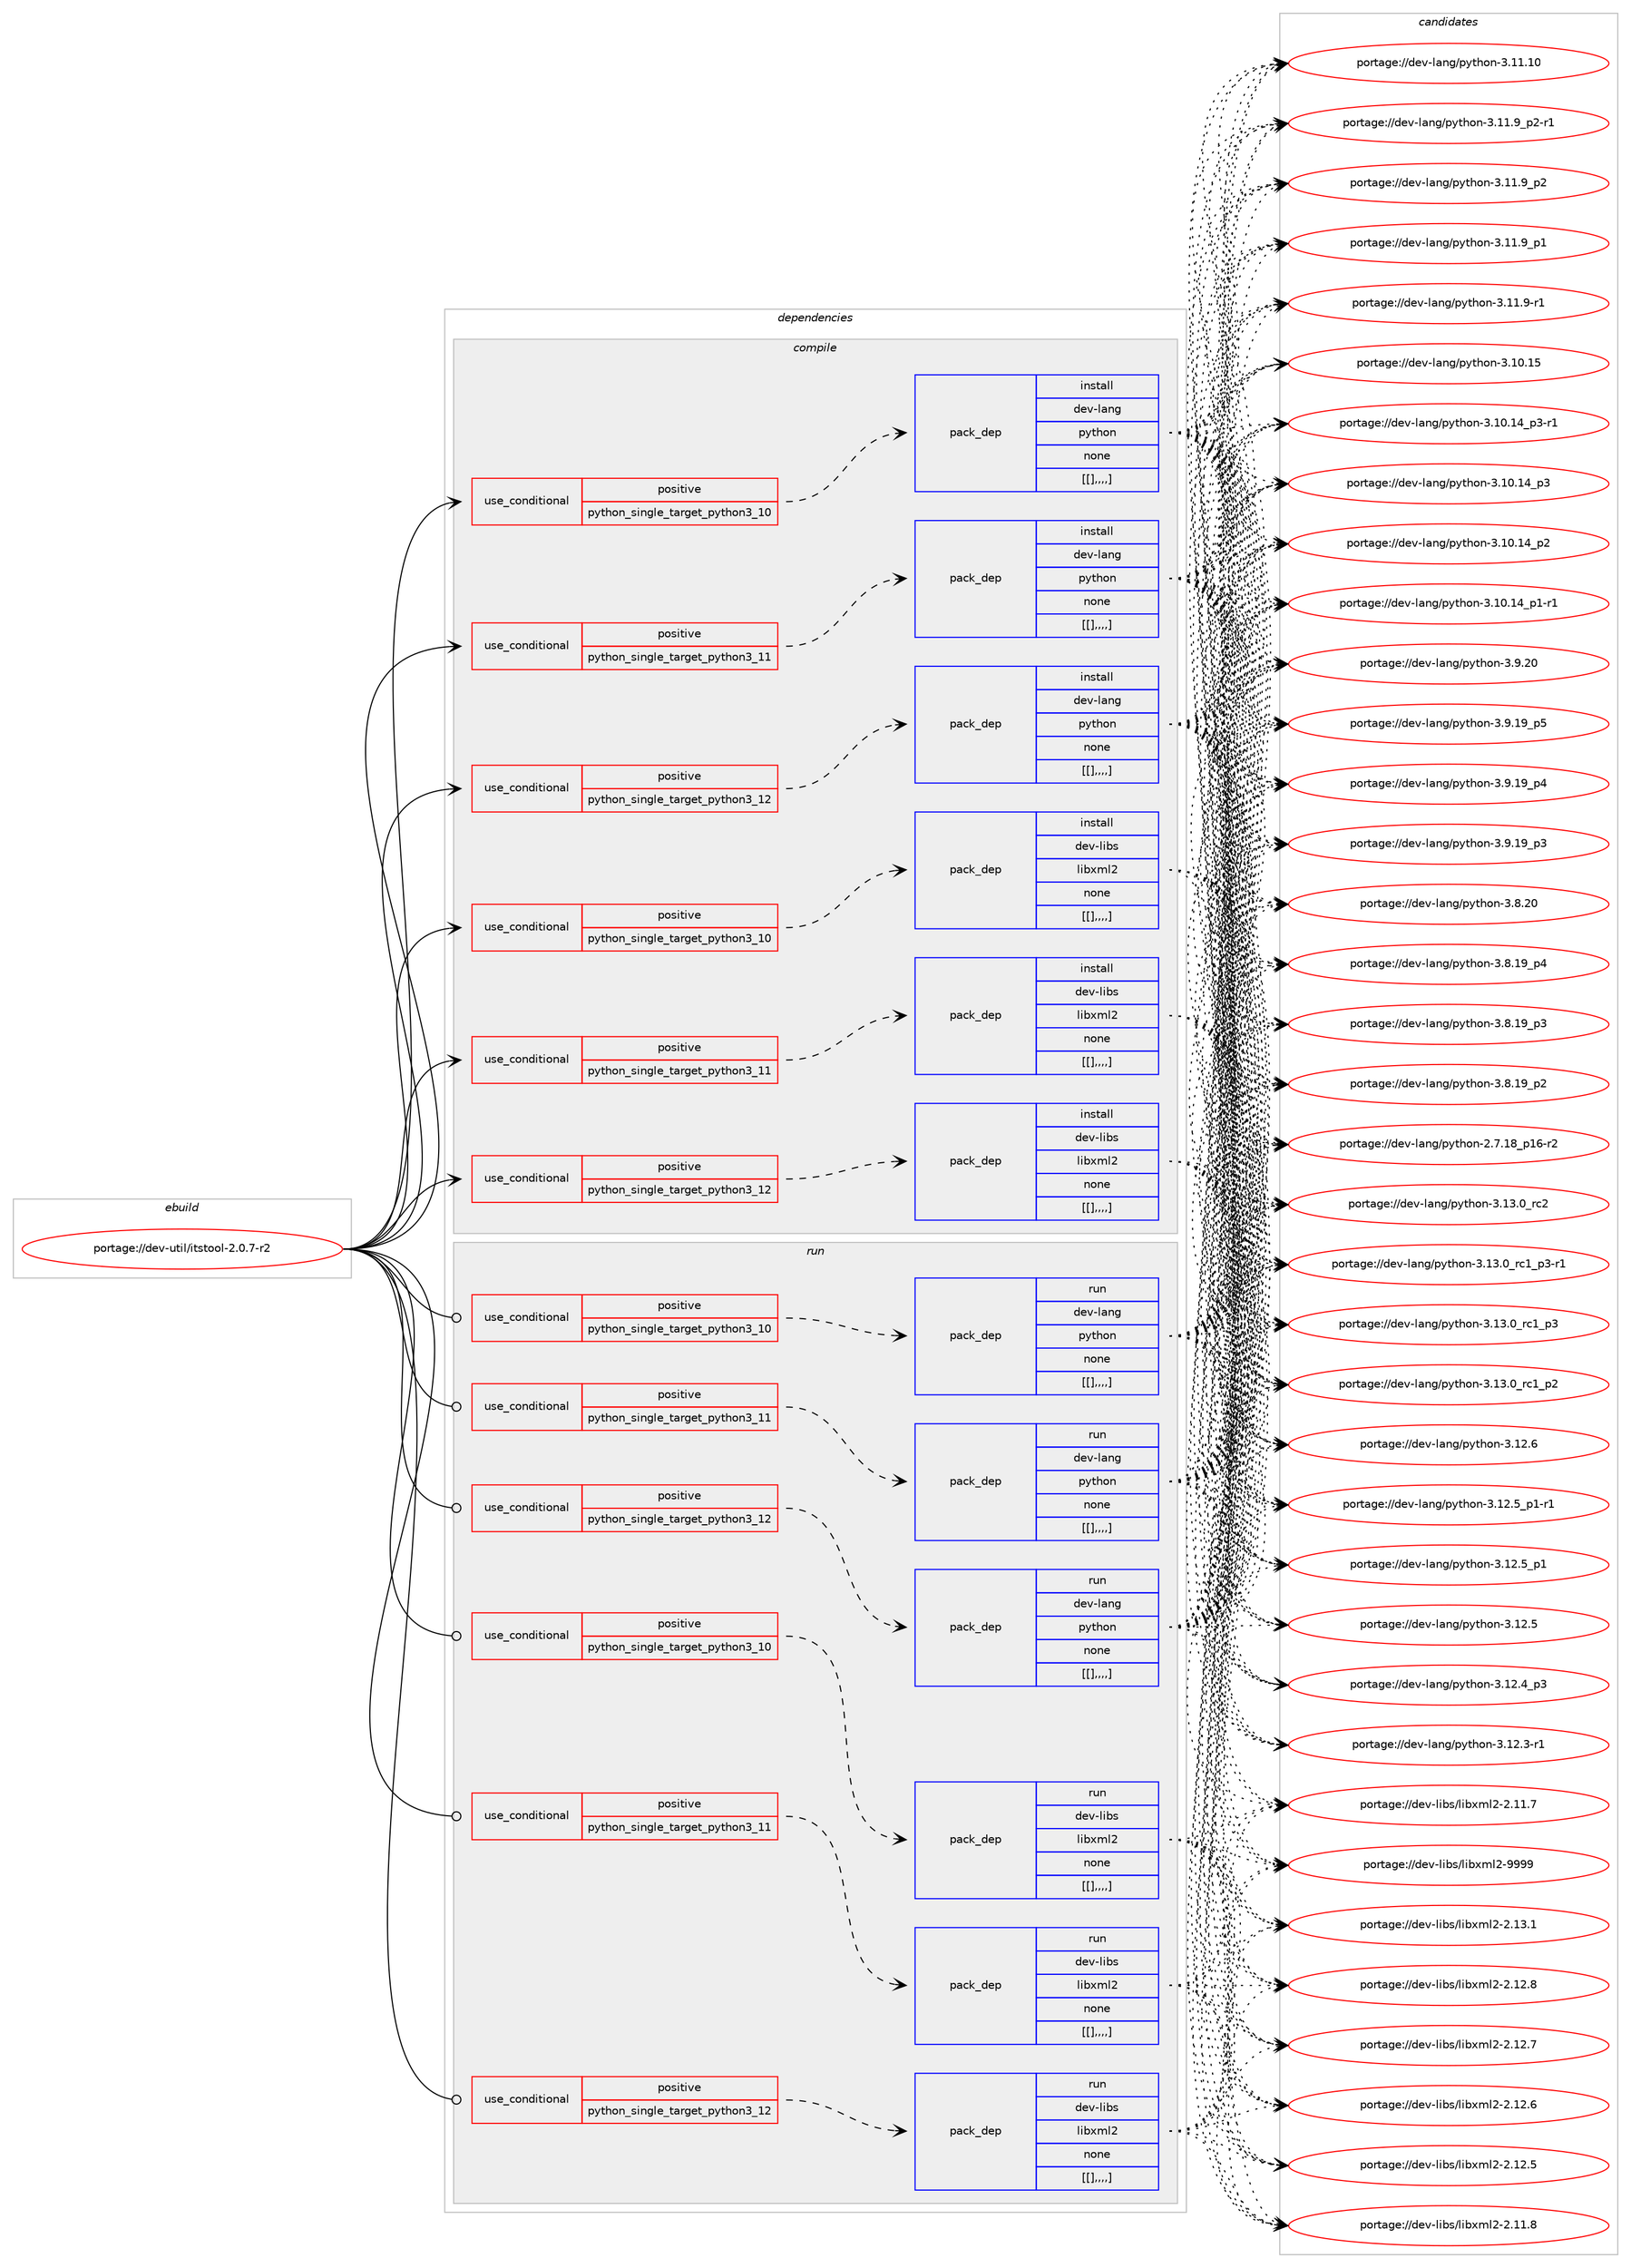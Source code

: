 digraph prolog {

# *************
# Graph options
# *************

newrank=true;
concentrate=true;
compound=true;
graph [rankdir=LR,fontname=Helvetica,fontsize=10,ranksep=1.5];#, ranksep=2.5, nodesep=0.2];
edge  [arrowhead=vee];
node  [fontname=Helvetica,fontsize=10];

# **********
# The ebuild
# **********

subgraph cluster_leftcol {
color=gray;
label=<<i>ebuild</i>>;
id [label="portage://dev-util/itstool-2.0.7-r2", color=red, width=4, href="../dev-util/itstool-2.0.7-r2.svg"];
}

# ****************
# The dependencies
# ****************

subgraph cluster_midcol {
color=gray;
label=<<i>dependencies</i>>;
subgraph cluster_compile {
fillcolor="#eeeeee";
style=filled;
label=<<i>compile</i>>;
subgraph cond62605 {
dependency219726 [label=<<TABLE BORDER="0" CELLBORDER="1" CELLSPACING="0" CELLPADDING="4"><TR><TD ROWSPAN="3" CELLPADDING="10">use_conditional</TD></TR><TR><TD>positive</TD></TR><TR><TD>python_single_target_python3_10</TD></TR></TABLE>>, shape=none, color=red];
subgraph pack155713 {
dependency219727 [label=<<TABLE BORDER="0" CELLBORDER="1" CELLSPACING="0" CELLPADDING="4" WIDTH="220"><TR><TD ROWSPAN="6" CELLPADDING="30">pack_dep</TD></TR><TR><TD WIDTH="110">install</TD></TR><TR><TD>dev-lang</TD></TR><TR><TD>python</TD></TR><TR><TD>none</TD></TR><TR><TD>[[],,,,]</TD></TR></TABLE>>, shape=none, color=blue];
}
dependency219726:e -> dependency219727:w [weight=20,style="dashed",arrowhead="vee"];
}
id:e -> dependency219726:w [weight=20,style="solid",arrowhead="vee"];
subgraph cond62606 {
dependency219728 [label=<<TABLE BORDER="0" CELLBORDER="1" CELLSPACING="0" CELLPADDING="4"><TR><TD ROWSPAN="3" CELLPADDING="10">use_conditional</TD></TR><TR><TD>positive</TD></TR><TR><TD>python_single_target_python3_10</TD></TR></TABLE>>, shape=none, color=red];
subgraph pack155714 {
dependency219729 [label=<<TABLE BORDER="0" CELLBORDER="1" CELLSPACING="0" CELLPADDING="4" WIDTH="220"><TR><TD ROWSPAN="6" CELLPADDING="30">pack_dep</TD></TR><TR><TD WIDTH="110">install</TD></TR><TR><TD>dev-libs</TD></TR><TR><TD>libxml2</TD></TR><TR><TD>none</TD></TR><TR><TD>[[],,,,]</TD></TR></TABLE>>, shape=none, color=blue];
}
dependency219728:e -> dependency219729:w [weight=20,style="dashed",arrowhead="vee"];
}
id:e -> dependency219728:w [weight=20,style="solid",arrowhead="vee"];
subgraph cond62607 {
dependency219730 [label=<<TABLE BORDER="0" CELLBORDER="1" CELLSPACING="0" CELLPADDING="4"><TR><TD ROWSPAN="3" CELLPADDING="10">use_conditional</TD></TR><TR><TD>positive</TD></TR><TR><TD>python_single_target_python3_11</TD></TR></TABLE>>, shape=none, color=red];
subgraph pack155715 {
dependency219731 [label=<<TABLE BORDER="0" CELLBORDER="1" CELLSPACING="0" CELLPADDING="4" WIDTH="220"><TR><TD ROWSPAN="6" CELLPADDING="30">pack_dep</TD></TR><TR><TD WIDTH="110">install</TD></TR><TR><TD>dev-lang</TD></TR><TR><TD>python</TD></TR><TR><TD>none</TD></TR><TR><TD>[[],,,,]</TD></TR></TABLE>>, shape=none, color=blue];
}
dependency219730:e -> dependency219731:w [weight=20,style="dashed",arrowhead="vee"];
}
id:e -> dependency219730:w [weight=20,style="solid",arrowhead="vee"];
subgraph cond62608 {
dependency219732 [label=<<TABLE BORDER="0" CELLBORDER="1" CELLSPACING="0" CELLPADDING="4"><TR><TD ROWSPAN="3" CELLPADDING="10">use_conditional</TD></TR><TR><TD>positive</TD></TR><TR><TD>python_single_target_python3_11</TD></TR></TABLE>>, shape=none, color=red];
subgraph pack155716 {
dependency219733 [label=<<TABLE BORDER="0" CELLBORDER="1" CELLSPACING="0" CELLPADDING="4" WIDTH="220"><TR><TD ROWSPAN="6" CELLPADDING="30">pack_dep</TD></TR><TR><TD WIDTH="110">install</TD></TR><TR><TD>dev-libs</TD></TR><TR><TD>libxml2</TD></TR><TR><TD>none</TD></TR><TR><TD>[[],,,,]</TD></TR></TABLE>>, shape=none, color=blue];
}
dependency219732:e -> dependency219733:w [weight=20,style="dashed",arrowhead="vee"];
}
id:e -> dependency219732:w [weight=20,style="solid",arrowhead="vee"];
subgraph cond62609 {
dependency219734 [label=<<TABLE BORDER="0" CELLBORDER="1" CELLSPACING="0" CELLPADDING="4"><TR><TD ROWSPAN="3" CELLPADDING="10">use_conditional</TD></TR><TR><TD>positive</TD></TR><TR><TD>python_single_target_python3_12</TD></TR></TABLE>>, shape=none, color=red];
subgraph pack155717 {
dependency219735 [label=<<TABLE BORDER="0" CELLBORDER="1" CELLSPACING="0" CELLPADDING="4" WIDTH="220"><TR><TD ROWSPAN="6" CELLPADDING="30">pack_dep</TD></TR><TR><TD WIDTH="110">install</TD></TR><TR><TD>dev-lang</TD></TR><TR><TD>python</TD></TR><TR><TD>none</TD></TR><TR><TD>[[],,,,]</TD></TR></TABLE>>, shape=none, color=blue];
}
dependency219734:e -> dependency219735:w [weight=20,style="dashed",arrowhead="vee"];
}
id:e -> dependency219734:w [weight=20,style="solid",arrowhead="vee"];
subgraph cond62610 {
dependency219736 [label=<<TABLE BORDER="0" CELLBORDER="1" CELLSPACING="0" CELLPADDING="4"><TR><TD ROWSPAN="3" CELLPADDING="10">use_conditional</TD></TR><TR><TD>positive</TD></TR><TR><TD>python_single_target_python3_12</TD></TR></TABLE>>, shape=none, color=red];
subgraph pack155718 {
dependency219737 [label=<<TABLE BORDER="0" CELLBORDER="1" CELLSPACING="0" CELLPADDING="4" WIDTH="220"><TR><TD ROWSPAN="6" CELLPADDING="30">pack_dep</TD></TR><TR><TD WIDTH="110">install</TD></TR><TR><TD>dev-libs</TD></TR><TR><TD>libxml2</TD></TR><TR><TD>none</TD></TR><TR><TD>[[],,,,]</TD></TR></TABLE>>, shape=none, color=blue];
}
dependency219736:e -> dependency219737:w [weight=20,style="dashed",arrowhead="vee"];
}
id:e -> dependency219736:w [weight=20,style="solid",arrowhead="vee"];
}
subgraph cluster_compileandrun {
fillcolor="#eeeeee";
style=filled;
label=<<i>compile and run</i>>;
}
subgraph cluster_run {
fillcolor="#eeeeee";
style=filled;
label=<<i>run</i>>;
subgraph cond62611 {
dependency219738 [label=<<TABLE BORDER="0" CELLBORDER="1" CELLSPACING="0" CELLPADDING="4"><TR><TD ROWSPAN="3" CELLPADDING="10">use_conditional</TD></TR><TR><TD>positive</TD></TR><TR><TD>python_single_target_python3_10</TD></TR></TABLE>>, shape=none, color=red];
subgraph pack155719 {
dependency219739 [label=<<TABLE BORDER="0" CELLBORDER="1" CELLSPACING="0" CELLPADDING="4" WIDTH="220"><TR><TD ROWSPAN="6" CELLPADDING="30">pack_dep</TD></TR><TR><TD WIDTH="110">run</TD></TR><TR><TD>dev-lang</TD></TR><TR><TD>python</TD></TR><TR><TD>none</TD></TR><TR><TD>[[],,,,]</TD></TR></TABLE>>, shape=none, color=blue];
}
dependency219738:e -> dependency219739:w [weight=20,style="dashed",arrowhead="vee"];
}
id:e -> dependency219738:w [weight=20,style="solid",arrowhead="odot"];
subgraph cond62612 {
dependency219740 [label=<<TABLE BORDER="0" CELLBORDER="1" CELLSPACING="0" CELLPADDING="4"><TR><TD ROWSPAN="3" CELLPADDING="10">use_conditional</TD></TR><TR><TD>positive</TD></TR><TR><TD>python_single_target_python3_10</TD></TR></TABLE>>, shape=none, color=red];
subgraph pack155720 {
dependency219741 [label=<<TABLE BORDER="0" CELLBORDER="1" CELLSPACING="0" CELLPADDING="4" WIDTH="220"><TR><TD ROWSPAN="6" CELLPADDING="30">pack_dep</TD></TR><TR><TD WIDTH="110">run</TD></TR><TR><TD>dev-libs</TD></TR><TR><TD>libxml2</TD></TR><TR><TD>none</TD></TR><TR><TD>[[],,,,]</TD></TR></TABLE>>, shape=none, color=blue];
}
dependency219740:e -> dependency219741:w [weight=20,style="dashed",arrowhead="vee"];
}
id:e -> dependency219740:w [weight=20,style="solid",arrowhead="odot"];
subgraph cond62613 {
dependency219742 [label=<<TABLE BORDER="0" CELLBORDER="1" CELLSPACING="0" CELLPADDING="4"><TR><TD ROWSPAN="3" CELLPADDING="10">use_conditional</TD></TR><TR><TD>positive</TD></TR><TR><TD>python_single_target_python3_11</TD></TR></TABLE>>, shape=none, color=red];
subgraph pack155721 {
dependency219743 [label=<<TABLE BORDER="0" CELLBORDER="1" CELLSPACING="0" CELLPADDING="4" WIDTH="220"><TR><TD ROWSPAN="6" CELLPADDING="30">pack_dep</TD></TR><TR><TD WIDTH="110">run</TD></TR><TR><TD>dev-lang</TD></TR><TR><TD>python</TD></TR><TR><TD>none</TD></TR><TR><TD>[[],,,,]</TD></TR></TABLE>>, shape=none, color=blue];
}
dependency219742:e -> dependency219743:w [weight=20,style="dashed",arrowhead="vee"];
}
id:e -> dependency219742:w [weight=20,style="solid",arrowhead="odot"];
subgraph cond62614 {
dependency219744 [label=<<TABLE BORDER="0" CELLBORDER="1" CELLSPACING="0" CELLPADDING="4"><TR><TD ROWSPAN="3" CELLPADDING="10">use_conditional</TD></TR><TR><TD>positive</TD></TR><TR><TD>python_single_target_python3_11</TD></TR></TABLE>>, shape=none, color=red];
subgraph pack155722 {
dependency219745 [label=<<TABLE BORDER="0" CELLBORDER="1" CELLSPACING="0" CELLPADDING="4" WIDTH="220"><TR><TD ROWSPAN="6" CELLPADDING="30">pack_dep</TD></TR><TR><TD WIDTH="110">run</TD></TR><TR><TD>dev-libs</TD></TR><TR><TD>libxml2</TD></TR><TR><TD>none</TD></TR><TR><TD>[[],,,,]</TD></TR></TABLE>>, shape=none, color=blue];
}
dependency219744:e -> dependency219745:w [weight=20,style="dashed",arrowhead="vee"];
}
id:e -> dependency219744:w [weight=20,style="solid",arrowhead="odot"];
subgraph cond62615 {
dependency219746 [label=<<TABLE BORDER="0" CELLBORDER="1" CELLSPACING="0" CELLPADDING="4"><TR><TD ROWSPAN="3" CELLPADDING="10">use_conditional</TD></TR><TR><TD>positive</TD></TR><TR><TD>python_single_target_python3_12</TD></TR></TABLE>>, shape=none, color=red];
subgraph pack155723 {
dependency219747 [label=<<TABLE BORDER="0" CELLBORDER="1" CELLSPACING="0" CELLPADDING="4" WIDTH="220"><TR><TD ROWSPAN="6" CELLPADDING="30">pack_dep</TD></TR><TR><TD WIDTH="110">run</TD></TR><TR><TD>dev-lang</TD></TR><TR><TD>python</TD></TR><TR><TD>none</TD></TR><TR><TD>[[],,,,]</TD></TR></TABLE>>, shape=none, color=blue];
}
dependency219746:e -> dependency219747:w [weight=20,style="dashed",arrowhead="vee"];
}
id:e -> dependency219746:w [weight=20,style="solid",arrowhead="odot"];
subgraph cond62616 {
dependency219748 [label=<<TABLE BORDER="0" CELLBORDER="1" CELLSPACING="0" CELLPADDING="4"><TR><TD ROWSPAN="3" CELLPADDING="10">use_conditional</TD></TR><TR><TD>positive</TD></TR><TR><TD>python_single_target_python3_12</TD></TR></TABLE>>, shape=none, color=red];
subgraph pack155724 {
dependency219749 [label=<<TABLE BORDER="0" CELLBORDER="1" CELLSPACING="0" CELLPADDING="4" WIDTH="220"><TR><TD ROWSPAN="6" CELLPADDING="30">pack_dep</TD></TR><TR><TD WIDTH="110">run</TD></TR><TR><TD>dev-libs</TD></TR><TR><TD>libxml2</TD></TR><TR><TD>none</TD></TR><TR><TD>[[],,,,]</TD></TR></TABLE>>, shape=none, color=blue];
}
dependency219748:e -> dependency219749:w [weight=20,style="dashed",arrowhead="vee"];
}
id:e -> dependency219748:w [weight=20,style="solid",arrowhead="odot"];
}
}

# **************
# The candidates
# **************

subgraph cluster_choices {
rank=same;
color=gray;
label=<<i>candidates</i>>;

subgraph choice155713 {
color=black;
nodesep=1;
choice10010111845108971101034711212111610411111045514649514648951149950 [label="portage://dev-lang/python-3.13.0_rc2", color=red, width=4,href="../dev-lang/python-3.13.0_rc2.svg"];
choice1001011184510897110103471121211161041111104551464951464895114994995112514511449 [label="portage://dev-lang/python-3.13.0_rc1_p3-r1", color=red, width=4,href="../dev-lang/python-3.13.0_rc1_p3-r1.svg"];
choice100101118451089711010347112121116104111110455146495146489511499499511251 [label="portage://dev-lang/python-3.13.0_rc1_p3", color=red, width=4,href="../dev-lang/python-3.13.0_rc1_p3.svg"];
choice100101118451089711010347112121116104111110455146495146489511499499511250 [label="portage://dev-lang/python-3.13.0_rc1_p2", color=red, width=4,href="../dev-lang/python-3.13.0_rc1_p2.svg"];
choice10010111845108971101034711212111610411111045514649504654 [label="portage://dev-lang/python-3.12.6", color=red, width=4,href="../dev-lang/python-3.12.6.svg"];
choice1001011184510897110103471121211161041111104551464950465395112494511449 [label="portage://dev-lang/python-3.12.5_p1-r1", color=red, width=4,href="../dev-lang/python-3.12.5_p1-r1.svg"];
choice100101118451089711010347112121116104111110455146495046539511249 [label="portage://dev-lang/python-3.12.5_p1", color=red, width=4,href="../dev-lang/python-3.12.5_p1.svg"];
choice10010111845108971101034711212111610411111045514649504653 [label="portage://dev-lang/python-3.12.5", color=red, width=4,href="../dev-lang/python-3.12.5.svg"];
choice100101118451089711010347112121116104111110455146495046529511251 [label="portage://dev-lang/python-3.12.4_p3", color=red, width=4,href="../dev-lang/python-3.12.4_p3.svg"];
choice100101118451089711010347112121116104111110455146495046514511449 [label="portage://dev-lang/python-3.12.3-r1", color=red, width=4,href="../dev-lang/python-3.12.3-r1.svg"];
choice1001011184510897110103471121211161041111104551464949464948 [label="portage://dev-lang/python-3.11.10", color=red, width=4,href="../dev-lang/python-3.11.10.svg"];
choice1001011184510897110103471121211161041111104551464949465795112504511449 [label="portage://dev-lang/python-3.11.9_p2-r1", color=red, width=4,href="../dev-lang/python-3.11.9_p2-r1.svg"];
choice100101118451089711010347112121116104111110455146494946579511250 [label="portage://dev-lang/python-3.11.9_p2", color=red, width=4,href="../dev-lang/python-3.11.9_p2.svg"];
choice100101118451089711010347112121116104111110455146494946579511249 [label="portage://dev-lang/python-3.11.9_p1", color=red, width=4,href="../dev-lang/python-3.11.9_p1.svg"];
choice100101118451089711010347112121116104111110455146494946574511449 [label="portage://dev-lang/python-3.11.9-r1", color=red, width=4,href="../dev-lang/python-3.11.9-r1.svg"];
choice1001011184510897110103471121211161041111104551464948464953 [label="portage://dev-lang/python-3.10.15", color=red, width=4,href="../dev-lang/python-3.10.15.svg"];
choice100101118451089711010347112121116104111110455146494846495295112514511449 [label="portage://dev-lang/python-3.10.14_p3-r1", color=red, width=4,href="../dev-lang/python-3.10.14_p3-r1.svg"];
choice10010111845108971101034711212111610411111045514649484649529511251 [label="portage://dev-lang/python-3.10.14_p3", color=red, width=4,href="../dev-lang/python-3.10.14_p3.svg"];
choice10010111845108971101034711212111610411111045514649484649529511250 [label="portage://dev-lang/python-3.10.14_p2", color=red, width=4,href="../dev-lang/python-3.10.14_p2.svg"];
choice100101118451089711010347112121116104111110455146494846495295112494511449 [label="portage://dev-lang/python-3.10.14_p1-r1", color=red, width=4,href="../dev-lang/python-3.10.14_p1-r1.svg"];
choice10010111845108971101034711212111610411111045514657465048 [label="portage://dev-lang/python-3.9.20", color=red, width=4,href="../dev-lang/python-3.9.20.svg"];
choice100101118451089711010347112121116104111110455146574649579511253 [label="portage://dev-lang/python-3.9.19_p5", color=red, width=4,href="../dev-lang/python-3.9.19_p5.svg"];
choice100101118451089711010347112121116104111110455146574649579511252 [label="portage://dev-lang/python-3.9.19_p4", color=red, width=4,href="../dev-lang/python-3.9.19_p4.svg"];
choice100101118451089711010347112121116104111110455146574649579511251 [label="portage://dev-lang/python-3.9.19_p3", color=red, width=4,href="../dev-lang/python-3.9.19_p3.svg"];
choice10010111845108971101034711212111610411111045514656465048 [label="portage://dev-lang/python-3.8.20", color=red, width=4,href="../dev-lang/python-3.8.20.svg"];
choice100101118451089711010347112121116104111110455146564649579511252 [label="portage://dev-lang/python-3.8.19_p4", color=red, width=4,href="../dev-lang/python-3.8.19_p4.svg"];
choice100101118451089711010347112121116104111110455146564649579511251 [label="portage://dev-lang/python-3.8.19_p3", color=red, width=4,href="../dev-lang/python-3.8.19_p3.svg"];
choice100101118451089711010347112121116104111110455146564649579511250 [label="portage://dev-lang/python-3.8.19_p2", color=red, width=4,href="../dev-lang/python-3.8.19_p2.svg"];
choice100101118451089711010347112121116104111110455046554649569511249544511450 [label="portage://dev-lang/python-2.7.18_p16-r2", color=red, width=4,href="../dev-lang/python-2.7.18_p16-r2.svg"];
dependency219727:e -> choice10010111845108971101034711212111610411111045514649514648951149950:w [style=dotted,weight="100"];
dependency219727:e -> choice1001011184510897110103471121211161041111104551464951464895114994995112514511449:w [style=dotted,weight="100"];
dependency219727:e -> choice100101118451089711010347112121116104111110455146495146489511499499511251:w [style=dotted,weight="100"];
dependency219727:e -> choice100101118451089711010347112121116104111110455146495146489511499499511250:w [style=dotted,weight="100"];
dependency219727:e -> choice10010111845108971101034711212111610411111045514649504654:w [style=dotted,weight="100"];
dependency219727:e -> choice1001011184510897110103471121211161041111104551464950465395112494511449:w [style=dotted,weight="100"];
dependency219727:e -> choice100101118451089711010347112121116104111110455146495046539511249:w [style=dotted,weight="100"];
dependency219727:e -> choice10010111845108971101034711212111610411111045514649504653:w [style=dotted,weight="100"];
dependency219727:e -> choice100101118451089711010347112121116104111110455146495046529511251:w [style=dotted,weight="100"];
dependency219727:e -> choice100101118451089711010347112121116104111110455146495046514511449:w [style=dotted,weight="100"];
dependency219727:e -> choice1001011184510897110103471121211161041111104551464949464948:w [style=dotted,weight="100"];
dependency219727:e -> choice1001011184510897110103471121211161041111104551464949465795112504511449:w [style=dotted,weight="100"];
dependency219727:e -> choice100101118451089711010347112121116104111110455146494946579511250:w [style=dotted,weight="100"];
dependency219727:e -> choice100101118451089711010347112121116104111110455146494946579511249:w [style=dotted,weight="100"];
dependency219727:e -> choice100101118451089711010347112121116104111110455146494946574511449:w [style=dotted,weight="100"];
dependency219727:e -> choice1001011184510897110103471121211161041111104551464948464953:w [style=dotted,weight="100"];
dependency219727:e -> choice100101118451089711010347112121116104111110455146494846495295112514511449:w [style=dotted,weight="100"];
dependency219727:e -> choice10010111845108971101034711212111610411111045514649484649529511251:w [style=dotted,weight="100"];
dependency219727:e -> choice10010111845108971101034711212111610411111045514649484649529511250:w [style=dotted,weight="100"];
dependency219727:e -> choice100101118451089711010347112121116104111110455146494846495295112494511449:w [style=dotted,weight="100"];
dependency219727:e -> choice10010111845108971101034711212111610411111045514657465048:w [style=dotted,weight="100"];
dependency219727:e -> choice100101118451089711010347112121116104111110455146574649579511253:w [style=dotted,weight="100"];
dependency219727:e -> choice100101118451089711010347112121116104111110455146574649579511252:w [style=dotted,weight="100"];
dependency219727:e -> choice100101118451089711010347112121116104111110455146574649579511251:w [style=dotted,weight="100"];
dependency219727:e -> choice10010111845108971101034711212111610411111045514656465048:w [style=dotted,weight="100"];
dependency219727:e -> choice100101118451089711010347112121116104111110455146564649579511252:w [style=dotted,weight="100"];
dependency219727:e -> choice100101118451089711010347112121116104111110455146564649579511251:w [style=dotted,weight="100"];
dependency219727:e -> choice100101118451089711010347112121116104111110455146564649579511250:w [style=dotted,weight="100"];
dependency219727:e -> choice100101118451089711010347112121116104111110455046554649569511249544511450:w [style=dotted,weight="100"];
}
subgraph choice155714 {
color=black;
nodesep=1;
choice10010111845108105981154710810598120109108504557575757 [label="portage://dev-libs/libxml2-9999", color=red, width=4,href="../dev-libs/libxml2-9999.svg"];
choice100101118451081059811547108105981201091085045504649514649 [label="portage://dev-libs/libxml2-2.13.1", color=red, width=4,href="../dev-libs/libxml2-2.13.1.svg"];
choice100101118451081059811547108105981201091085045504649504656 [label="portage://dev-libs/libxml2-2.12.8", color=red, width=4,href="../dev-libs/libxml2-2.12.8.svg"];
choice100101118451081059811547108105981201091085045504649504655 [label="portage://dev-libs/libxml2-2.12.7", color=red, width=4,href="../dev-libs/libxml2-2.12.7.svg"];
choice100101118451081059811547108105981201091085045504649504654 [label="portage://dev-libs/libxml2-2.12.6", color=red, width=4,href="../dev-libs/libxml2-2.12.6.svg"];
choice100101118451081059811547108105981201091085045504649504653 [label="portage://dev-libs/libxml2-2.12.5", color=red, width=4,href="../dev-libs/libxml2-2.12.5.svg"];
choice100101118451081059811547108105981201091085045504649494656 [label="portage://dev-libs/libxml2-2.11.8", color=red, width=4,href="../dev-libs/libxml2-2.11.8.svg"];
choice100101118451081059811547108105981201091085045504649494655 [label="portage://dev-libs/libxml2-2.11.7", color=red, width=4,href="../dev-libs/libxml2-2.11.7.svg"];
dependency219729:e -> choice10010111845108105981154710810598120109108504557575757:w [style=dotted,weight="100"];
dependency219729:e -> choice100101118451081059811547108105981201091085045504649514649:w [style=dotted,weight="100"];
dependency219729:e -> choice100101118451081059811547108105981201091085045504649504656:w [style=dotted,weight="100"];
dependency219729:e -> choice100101118451081059811547108105981201091085045504649504655:w [style=dotted,weight="100"];
dependency219729:e -> choice100101118451081059811547108105981201091085045504649504654:w [style=dotted,weight="100"];
dependency219729:e -> choice100101118451081059811547108105981201091085045504649504653:w [style=dotted,weight="100"];
dependency219729:e -> choice100101118451081059811547108105981201091085045504649494656:w [style=dotted,weight="100"];
dependency219729:e -> choice100101118451081059811547108105981201091085045504649494655:w [style=dotted,weight="100"];
}
subgraph choice155715 {
color=black;
nodesep=1;
choice10010111845108971101034711212111610411111045514649514648951149950 [label="portage://dev-lang/python-3.13.0_rc2", color=red, width=4,href="../dev-lang/python-3.13.0_rc2.svg"];
choice1001011184510897110103471121211161041111104551464951464895114994995112514511449 [label="portage://dev-lang/python-3.13.0_rc1_p3-r1", color=red, width=4,href="../dev-lang/python-3.13.0_rc1_p3-r1.svg"];
choice100101118451089711010347112121116104111110455146495146489511499499511251 [label="portage://dev-lang/python-3.13.0_rc1_p3", color=red, width=4,href="../dev-lang/python-3.13.0_rc1_p3.svg"];
choice100101118451089711010347112121116104111110455146495146489511499499511250 [label="portage://dev-lang/python-3.13.0_rc1_p2", color=red, width=4,href="../dev-lang/python-3.13.0_rc1_p2.svg"];
choice10010111845108971101034711212111610411111045514649504654 [label="portage://dev-lang/python-3.12.6", color=red, width=4,href="../dev-lang/python-3.12.6.svg"];
choice1001011184510897110103471121211161041111104551464950465395112494511449 [label="portage://dev-lang/python-3.12.5_p1-r1", color=red, width=4,href="../dev-lang/python-3.12.5_p1-r1.svg"];
choice100101118451089711010347112121116104111110455146495046539511249 [label="portage://dev-lang/python-3.12.5_p1", color=red, width=4,href="../dev-lang/python-3.12.5_p1.svg"];
choice10010111845108971101034711212111610411111045514649504653 [label="portage://dev-lang/python-3.12.5", color=red, width=4,href="../dev-lang/python-3.12.5.svg"];
choice100101118451089711010347112121116104111110455146495046529511251 [label="portage://dev-lang/python-3.12.4_p3", color=red, width=4,href="../dev-lang/python-3.12.4_p3.svg"];
choice100101118451089711010347112121116104111110455146495046514511449 [label="portage://dev-lang/python-3.12.3-r1", color=red, width=4,href="../dev-lang/python-3.12.3-r1.svg"];
choice1001011184510897110103471121211161041111104551464949464948 [label="portage://dev-lang/python-3.11.10", color=red, width=4,href="../dev-lang/python-3.11.10.svg"];
choice1001011184510897110103471121211161041111104551464949465795112504511449 [label="portage://dev-lang/python-3.11.9_p2-r1", color=red, width=4,href="../dev-lang/python-3.11.9_p2-r1.svg"];
choice100101118451089711010347112121116104111110455146494946579511250 [label="portage://dev-lang/python-3.11.9_p2", color=red, width=4,href="../dev-lang/python-3.11.9_p2.svg"];
choice100101118451089711010347112121116104111110455146494946579511249 [label="portage://dev-lang/python-3.11.9_p1", color=red, width=4,href="../dev-lang/python-3.11.9_p1.svg"];
choice100101118451089711010347112121116104111110455146494946574511449 [label="portage://dev-lang/python-3.11.9-r1", color=red, width=4,href="../dev-lang/python-3.11.9-r1.svg"];
choice1001011184510897110103471121211161041111104551464948464953 [label="portage://dev-lang/python-3.10.15", color=red, width=4,href="../dev-lang/python-3.10.15.svg"];
choice100101118451089711010347112121116104111110455146494846495295112514511449 [label="portage://dev-lang/python-3.10.14_p3-r1", color=red, width=4,href="../dev-lang/python-3.10.14_p3-r1.svg"];
choice10010111845108971101034711212111610411111045514649484649529511251 [label="portage://dev-lang/python-3.10.14_p3", color=red, width=4,href="../dev-lang/python-3.10.14_p3.svg"];
choice10010111845108971101034711212111610411111045514649484649529511250 [label="portage://dev-lang/python-3.10.14_p2", color=red, width=4,href="../dev-lang/python-3.10.14_p2.svg"];
choice100101118451089711010347112121116104111110455146494846495295112494511449 [label="portage://dev-lang/python-3.10.14_p1-r1", color=red, width=4,href="../dev-lang/python-3.10.14_p1-r1.svg"];
choice10010111845108971101034711212111610411111045514657465048 [label="portage://dev-lang/python-3.9.20", color=red, width=4,href="../dev-lang/python-3.9.20.svg"];
choice100101118451089711010347112121116104111110455146574649579511253 [label="portage://dev-lang/python-3.9.19_p5", color=red, width=4,href="../dev-lang/python-3.9.19_p5.svg"];
choice100101118451089711010347112121116104111110455146574649579511252 [label="portage://dev-lang/python-3.9.19_p4", color=red, width=4,href="../dev-lang/python-3.9.19_p4.svg"];
choice100101118451089711010347112121116104111110455146574649579511251 [label="portage://dev-lang/python-3.9.19_p3", color=red, width=4,href="../dev-lang/python-3.9.19_p3.svg"];
choice10010111845108971101034711212111610411111045514656465048 [label="portage://dev-lang/python-3.8.20", color=red, width=4,href="../dev-lang/python-3.8.20.svg"];
choice100101118451089711010347112121116104111110455146564649579511252 [label="portage://dev-lang/python-3.8.19_p4", color=red, width=4,href="../dev-lang/python-3.8.19_p4.svg"];
choice100101118451089711010347112121116104111110455146564649579511251 [label="portage://dev-lang/python-3.8.19_p3", color=red, width=4,href="../dev-lang/python-3.8.19_p3.svg"];
choice100101118451089711010347112121116104111110455146564649579511250 [label="portage://dev-lang/python-3.8.19_p2", color=red, width=4,href="../dev-lang/python-3.8.19_p2.svg"];
choice100101118451089711010347112121116104111110455046554649569511249544511450 [label="portage://dev-lang/python-2.7.18_p16-r2", color=red, width=4,href="../dev-lang/python-2.7.18_p16-r2.svg"];
dependency219731:e -> choice10010111845108971101034711212111610411111045514649514648951149950:w [style=dotted,weight="100"];
dependency219731:e -> choice1001011184510897110103471121211161041111104551464951464895114994995112514511449:w [style=dotted,weight="100"];
dependency219731:e -> choice100101118451089711010347112121116104111110455146495146489511499499511251:w [style=dotted,weight="100"];
dependency219731:e -> choice100101118451089711010347112121116104111110455146495146489511499499511250:w [style=dotted,weight="100"];
dependency219731:e -> choice10010111845108971101034711212111610411111045514649504654:w [style=dotted,weight="100"];
dependency219731:e -> choice1001011184510897110103471121211161041111104551464950465395112494511449:w [style=dotted,weight="100"];
dependency219731:e -> choice100101118451089711010347112121116104111110455146495046539511249:w [style=dotted,weight="100"];
dependency219731:e -> choice10010111845108971101034711212111610411111045514649504653:w [style=dotted,weight="100"];
dependency219731:e -> choice100101118451089711010347112121116104111110455146495046529511251:w [style=dotted,weight="100"];
dependency219731:e -> choice100101118451089711010347112121116104111110455146495046514511449:w [style=dotted,weight="100"];
dependency219731:e -> choice1001011184510897110103471121211161041111104551464949464948:w [style=dotted,weight="100"];
dependency219731:e -> choice1001011184510897110103471121211161041111104551464949465795112504511449:w [style=dotted,weight="100"];
dependency219731:e -> choice100101118451089711010347112121116104111110455146494946579511250:w [style=dotted,weight="100"];
dependency219731:e -> choice100101118451089711010347112121116104111110455146494946579511249:w [style=dotted,weight="100"];
dependency219731:e -> choice100101118451089711010347112121116104111110455146494946574511449:w [style=dotted,weight="100"];
dependency219731:e -> choice1001011184510897110103471121211161041111104551464948464953:w [style=dotted,weight="100"];
dependency219731:e -> choice100101118451089711010347112121116104111110455146494846495295112514511449:w [style=dotted,weight="100"];
dependency219731:e -> choice10010111845108971101034711212111610411111045514649484649529511251:w [style=dotted,weight="100"];
dependency219731:e -> choice10010111845108971101034711212111610411111045514649484649529511250:w [style=dotted,weight="100"];
dependency219731:e -> choice100101118451089711010347112121116104111110455146494846495295112494511449:w [style=dotted,weight="100"];
dependency219731:e -> choice10010111845108971101034711212111610411111045514657465048:w [style=dotted,weight="100"];
dependency219731:e -> choice100101118451089711010347112121116104111110455146574649579511253:w [style=dotted,weight="100"];
dependency219731:e -> choice100101118451089711010347112121116104111110455146574649579511252:w [style=dotted,weight="100"];
dependency219731:e -> choice100101118451089711010347112121116104111110455146574649579511251:w [style=dotted,weight="100"];
dependency219731:e -> choice10010111845108971101034711212111610411111045514656465048:w [style=dotted,weight="100"];
dependency219731:e -> choice100101118451089711010347112121116104111110455146564649579511252:w [style=dotted,weight="100"];
dependency219731:e -> choice100101118451089711010347112121116104111110455146564649579511251:w [style=dotted,weight="100"];
dependency219731:e -> choice100101118451089711010347112121116104111110455146564649579511250:w [style=dotted,weight="100"];
dependency219731:e -> choice100101118451089711010347112121116104111110455046554649569511249544511450:w [style=dotted,weight="100"];
}
subgraph choice155716 {
color=black;
nodesep=1;
choice10010111845108105981154710810598120109108504557575757 [label="portage://dev-libs/libxml2-9999", color=red, width=4,href="../dev-libs/libxml2-9999.svg"];
choice100101118451081059811547108105981201091085045504649514649 [label="portage://dev-libs/libxml2-2.13.1", color=red, width=4,href="../dev-libs/libxml2-2.13.1.svg"];
choice100101118451081059811547108105981201091085045504649504656 [label="portage://dev-libs/libxml2-2.12.8", color=red, width=4,href="../dev-libs/libxml2-2.12.8.svg"];
choice100101118451081059811547108105981201091085045504649504655 [label="portage://dev-libs/libxml2-2.12.7", color=red, width=4,href="../dev-libs/libxml2-2.12.7.svg"];
choice100101118451081059811547108105981201091085045504649504654 [label="portage://dev-libs/libxml2-2.12.6", color=red, width=4,href="../dev-libs/libxml2-2.12.6.svg"];
choice100101118451081059811547108105981201091085045504649504653 [label="portage://dev-libs/libxml2-2.12.5", color=red, width=4,href="../dev-libs/libxml2-2.12.5.svg"];
choice100101118451081059811547108105981201091085045504649494656 [label="portage://dev-libs/libxml2-2.11.8", color=red, width=4,href="../dev-libs/libxml2-2.11.8.svg"];
choice100101118451081059811547108105981201091085045504649494655 [label="portage://dev-libs/libxml2-2.11.7", color=red, width=4,href="../dev-libs/libxml2-2.11.7.svg"];
dependency219733:e -> choice10010111845108105981154710810598120109108504557575757:w [style=dotted,weight="100"];
dependency219733:e -> choice100101118451081059811547108105981201091085045504649514649:w [style=dotted,weight="100"];
dependency219733:e -> choice100101118451081059811547108105981201091085045504649504656:w [style=dotted,weight="100"];
dependency219733:e -> choice100101118451081059811547108105981201091085045504649504655:w [style=dotted,weight="100"];
dependency219733:e -> choice100101118451081059811547108105981201091085045504649504654:w [style=dotted,weight="100"];
dependency219733:e -> choice100101118451081059811547108105981201091085045504649504653:w [style=dotted,weight="100"];
dependency219733:e -> choice100101118451081059811547108105981201091085045504649494656:w [style=dotted,weight="100"];
dependency219733:e -> choice100101118451081059811547108105981201091085045504649494655:w [style=dotted,weight="100"];
}
subgraph choice155717 {
color=black;
nodesep=1;
choice10010111845108971101034711212111610411111045514649514648951149950 [label="portage://dev-lang/python-3.13.0_rc2", color=red, width=4,href="../dev-lang/python-3.13.0_rc2.svg"];
choice1001011184510897110103471121211161041111104551464951464895114994995112514511449 [label="portage://dev-lang/python-3.13.0_rc1_p3-r1", color=red, width=4,href="../dev-lang/python-3.13.0_rc1_p3-r1.svg"];
choice100101118451089711010347112121116104111110455146495146489511499499511251 [label="portage://dev-lang/python-3.13.0_rc1_p3", color=red, width=4,href="../dev-lang/python-3.13.0_rc1_p3.svg"];
choice100101118451089711010347112121116104111110455146495146489511499499511250 [label="portage://dev-lang/python-3.13.0_rc1_p2", color=red, width=4,href="../dev-lang/python-3.13.0_rc1_p2.svg"];
choice10010111845108971101034711212111610411111045514649504654 [label="portage://dev-lang/python-3.12.6", color=red, width=4,href="../dev-lang/python-3.12.6.svg"];
choice1001011184510897110103471121211161041111104551464950465395112494511449 [label="portage://dev-lang/python-3.12.5_p1-r1", color=red, width=4,href="../dev-lang/python-3.12.5_p1-r1.svg"];
choice100101118451089711010347112121116104111110455146495046539511249 [label="portage://dev-lang/python-3.12.5_p1", color=red, width=4,href="../dev-lang/python-3.12.5_p1.svg"];
choice10010111845108971101034711212111610411111045514649504653 [label="portage://dev-lang/python-3.12.5", color=red, width=4,href="../dev-lang/python-3.12.5.svg"];
choice100101118451089711010347112121116104111110455146495046529511251 [label="portage://dev-lang/python-3.12.4_p3", color=red, width=4,href="../dev-lang/python-3.12.4_p3.svg"];
choice100101118451089711010347112121116104111110455146495046514511449 [label="portage://dev-lang/python-3.12.3-r1", color=red, width=4,href="../dev-lang/python-3.12.3-r1.svg"];
choice1001011184510897110103471121211161041111104551464949464948 [label="portage://dev-lang/python-3.11.10", color=red, width=4,href="../dev-lang/python-3.11.10.svg"];
choice1001011184510897110103471121211161041111104551464949465795112504511449 [label="portage://dev-lang/python-3.11.9_p2-r1", color=red, width=4,href="../dev-lang/python-3.11.9_p2-r1.svg"];
choice100101118451089711010347112121116104111110455146494946579511250 [label="portage://dev-lang/python-3.11.9_p2", color=red, width=4,href="../dev-lang/python-3.11.9_p2.svg"];
choice100101118451089711010347112121116104111110455146494946579511249 [label="portage://dev-lang/python-3.11.9_p1", color=red, width=4,href="../dev-lang/python-3.11.9_p1.svg"];
choice100101118451089711010347112121116104111110455146494946574511449 [label="portage://dev-lang/python-3.11.9-r1", color=red, width=4,href="../dev-lang/python-3.11.9-r1.svg"];
choice1001011184510897110103471121211161041111104551464948464953 [label="portage://dev-lang/python-3.10.15", color=red, width=4,href="../dev-lang/python-3.10.15.svg"];
choice100101118451089711010347112121116104111110455146494846495295112514511449 [label="portage://dev-lang/python-3.10.14_p3-r1", color=red, width=4,href="../dev-lang/python-3.10.14_p3-r1.svg"];
choice10010111845108971101034711212111610411111045514649484649529511251 [label="portage://dev-lang/python-3.10.14_p3", color=red, width=4,href="../dev-lang/python-3.10.14_p3.svg"];
choice10010111845108971101034711212111610411111045514649484649529511250 [label="portage://dev-lang/python-3.10.14_p2", color=red, width=4,href="../dev-lang/python-3.10.14_p2.svg"];
choice100101118451089711010347112121116104111110455146494846495295112494511449 [label="portage://dev-lang/python-3.10.14_p1-r1", color=red, width=4,href="../dev-lang/python-3.10.14_p1-r1.svg"];
choice10010111845108971101034711212111610411111045514657465048 [label="portage://dev-lang/python-3.9.20", color=red, width=4,href="../dev-lang/python-3.9.20.svg"];
choice100101118451089711010347112121116104111110455146574649579511253 [label="portage://dev-lang/python-3.9.19_p5", color=red, width=4,href="../dev-lang/python-3.9.19_p5.svg"];
choice100101118451089711010347112121116104111110455146574649579511252 [label="portage://dev-lang/python-3.9.19_p4", color=red, width=4,href="../dev-lang/python-3.9.19_p4.svg"];
choice100101118451089711010347112121116104111110455146574649579511251 [label="portage://dev-lang/python-3.9.19_p3", color=red, width=4,href="../dev-lang/python-3.9.19_p3.svg"];
choice10010111845108971101034711212111610411111045514656465048 [label="portage://dev-lang/python-3.8.20", color=red, width=4,href="../dev-lang/python-3.8.20.svg"];
choice100101118451089711010347112121116104111110455146564649579511252 [label="portage://dev-lang/python-3.8.19_p4", color=red, width=4,href="../dev-lang/python-3.8.19_p4.svg"];
choice100101118451089711010347112121116104111110455146564649579511251 [label="portage://dev-lang/python-3.8.19_p3", color=red, width=4,href="../dev-lang/python-3.8.19_p3.svg"];
choice100101118451089711010347112121116104111110455146564649579511250 [label="portage://dev-lang/python-3.8.19_p2", color=red, width=4,href="../dev-lang/python-3.8.19_p2.svg"];
choice100101118451089711010347112121116104111110455046554649569511249544511450 [label="portage://dev-lang/python-2.7.18_p16-r2", color=red, width=4,href="../dev-lang/python-2.7.18_p16-r2.svg"];
dependency219735:e -> choice10010111845108971101034711212111610411111045514649514648951149950:w [style=dotted,weight="100"];
dependency219735:e -> choice1001011184510897110103471121211161041111104551464951464895114994995112514511449:w [style=dotted,weight="100"];
dependency219735:e -> choice100101118451089711010347112121116104111110455146495146489511499499511251:w [style=dotted,weight="100"];
dependency219735:e -> choice100101118451089711010347112121116104111110455146495146489511499499511250:w [style=dotted,weight="100"];
dependency219735:e -> choice10010111845108971101034711212111610411111045514649504654:w [style=dotted,weight="100"];
dependency219735:e -> choice1001011184510897110103471121211161041111104551464950465395112494511449:w [style=dotted,weight="100"];
dependency219735:e -> choice100101118451089711010347112121116104111110455146495046539511249:w [style=dotted,weight="100"];
dependency219735:e -> choice10010111845108971101034711212111610411111045514649504653:w [style=dotted,weight="100"];
dependency219735:e -> choice100101118451089711010347112121116104111110455146495046529511251:w [style=dotted,weight="100"];
dependency219735:e -> choice100101118451089711010347112121116104111110455146495046514511449:w [style=dotted,weight="100"];
dependency219735:e -> choice1001011184510897110103471121211161041111104551464949464948:w [style=dotted,weight="100"];
dependency219735:e -> choice1001011184510897110103471121211161041111104551464949465795112504511449:w [style=dotted,weight="100"];
dependency219735:e -> choice100101118451089711010347112121116104111110455146494946579511250:w [style=dotted,weight="100"];
dependency219735:e -> choice100101118451089711010347112121116104111110455146494946579511249:w [style=dotted,weight="100"];
dependency219735:e -> choice100101118451089711010347112121116104111110455146494946574511449:w [style=dotted,weight="100"];
dependency219735:e -> choice1001011184510897110103471121211161041111104551464948464953:w [style=dotted,weight="100"];
dependency219735:e -> choice100101118451089711010347112121116104111110455146494846495295112514511449:w [style=dotted,weight="100"];
dependency219735:e -> choice10010111845108971101034711212111610411111045514649484649529511251:w [style=dotted,weight="100"];
dependency219735:e -> choice10010111845108971101034711212111610411111045514649484649529511250:w [style=dotted,weight="100"];
dependency219735:e -> choice100101118451089711010347112121116104111110455146494846495295112494511449:w [style=dotted,weight="100"];
dependency219735:e -> choice10010111845108971101034711212111610411111045514657465048:w [style=dotted,weight="100"];
dependency219735:e -> choice100101118451089711010347112121116104111110455146574649579511253:w [style=dotted,weight="100"];
dependency219735:e -> choice100101118451089711010347112121116104111110455146574649579511252:w [style=dotted,weight="100"];
dependency219735:e -> choice100101118451089711010347112121116104111110455146574649579511251:w [style=dotted,weight="100"];
dependency219735:e -> choice10010111845108971101034711212111610411111045514656465048:w [style=dotted,weight="100"];
dependency219735:e -> choice100101118451089711010347112121116104111110455146564649579511252:w [style=dotted,weight="100"];
dependency219735:e -> choice100101118451089711010347112121116104111110455146564649579511251:w [style=dotted,weight="100"];
dependency219735:e -> choice100101118451089711010347112121116104111110455146564649579511250:w [style=dotted,weight="100"];
dependency219735:e -> choice100101118451089711010347112121116104111110455046554649569511249544511450:w [style=dotted,weight="100"];
}
subgraph choice155718 {
color=black;
nodesep=1;
choice10010111845108105981154710810598120109108504557575757 [label="portage://dev-libs/libxml2-9999", color=red, width=4,href="../dev-libs/libxml2-9999.svg"];
choice100101118451081059811547108105981201091085045504649514649 [label="portage://dev-libs/libxml2-2.13.1", color=red, width=4,href="../dev-libs/libxml2-2.13.1.svg"];
choice100101118451081059811547108105981201091085045504649504656 [label="portage://dev-libs/libxml2-2.12.8", color=red, width=4,href="../dev-libs/libxml2-2.12.8.svg"];
choice100101118451081059811547108105981201091085045504649504655 [label="portage://dev-libs/libxml2-2.12.7", color=red, width=4,href="../dev-libs/libxml2-2.12.7.svg"];
choice100101118451081059811547108105981201091085045504649504654 [label="portage://dev-libs/libxml2-2.12.6", color=red, width=4,href="../dev-libs/libxml2-2.12.6.svg"];
choice100101118451081059811547108105981201091085045504649504653 [label="portage://dev-libs/libxml2-2.12.5", color=red, width=4,href="../dev-libs/libxml2-2.12.5.svg"];
choice100101118451081059811547108105981201091085045504649494656 [label="portage://dev-libs/libxml2-2.11.8", color=red, width=4,href="../dev-libs/libxml2-2.11.8.svg"];
choice100101118451081059811547108105981201091085045504649494655 [label="portage://dev-libs/libxml2-2.11.7", color=red, width=4,href="../dev-libs/libxml2-2.11.7.svg"];
dependency219737:e -> choice10010111845108105981154710810598120109108504557575757:w [style=dotted,weight="100"];
dependency219737:e -> choice100101118451081059811547108105981201091085045504649514649:w [style=dotted,weight="100"];
dependency219737:e -> choice100101118451081059811547108105981201091085045504649504656:w [style=dotted,weight="100"];
dependency219737:e -> choice100101118451081059811547108105981201091085045504649504655:w [style=dotted,weight="100"];
dependency219737:e -> choice100101118451081059811547108105981201091085045504649504654:w [style=dotted,weight="100"];
dependency219737:e -> choice100101118451081059811547108105981201091085045504649504653:w [style=dotted,weight="100"];
dependency219737:e -> choice100101118451081059811547108105981201091085045504649494656:w [style=dotted,weight="100"];
dependency219737:e -> choice100101118451081059811547108105981201091085045504649494655:w [style=dotted,weight="100"];
}
subgraph choice155719 {
color=black;
nodesep=1;
choice10010111845108971101034711212111610411111045514649514648951149950 [label="portage://dev-lang/python-3.13.0_rc2", color=red, width=4,href="../dev-lang/python-3.13.0_rc2.svg"];
choice1001011184510897110103471121211161041111104551464951464895114994995112514511449 [label="portage://dev-lang/python-3.13.0_rc1_p3-r1", color=red, width=4,href="../dev-lang/python-3.13.0_rc1_p3-r1.svg"];
choice100101118451089711010347112121116104111110455146495146489511499499511251 [label="portage://dev-lang/python-3.13.0_rc1_p3", color=red, width=4,href="../dev-lang/python-3.13.0_rc1_p3.svg"];
choice100101118451089711010347112121116104111110455146495146489511499499511250 [label="portage://dev-lang/python-3.13.0_rc1_p2", color=red, width=4,href="../dev-lang/python-3.13.0_rc1_p2.svg"];
choice10010111845108971101034711212111610411111045514649504654 [label="portage://dev-lang/python-3.12.6", color=red, width=4,href="../dev-lang/python-3.12.6.svg"];
choice1001011184510897110103471121211161041111104551464950465395112494511449 [label="portage://dev-lang/python-3.12.5_p1-r1", color=red, width=4,href="../dev-lang/python-3.12.5_p1-r1.svg"];
choice100101118451089711010347112121116104111110455146495046539511249 [label="portage://dev-lang/python-3.12.5_p1", color=red, width=4,href="../dev-lang/python-3.12.5_p1.svg"];
choice10010111845108971101034711212111610411111045514649504653 [label="portage://dev-lang/python-3.12.5", color=red, width=4,href="../dev-lang/python-3.12.5.svg"];
choice100101118451089711010347112121116104111110455146495046529511251 [label="portage://dev-lang/python-3.12.4_p3", color=red, width=4,href="../dev-lang/python-3.12.4_p3.svg"];
choice100101118451089711010347112121116104111110455146495046514511449 [label="portage://dev-lang/python-3.12.3-r1", color=red, width=4,href="../dev-lang/python-3.12.3-r1.svg"];
choice1001011184510897110103471121211161041111104551464949464948 [label="portage://dev-lang/python-3.11.10", color=red, width=4,href="../dev-lang/python-3.11.10.svg"];
choice1001011184510897110103471121211161041111104551464949465795112504511449 [label="portage://dev-lang/python-3.11.9_p2-r1", color=red, width=4,href="../dev-lang/python-3.11.9_p2-r1.svg"];
choice100101118451089711010347112121116104111110455146494946579511250 [label="portage://dev-lang/python-3.11.9_p2", color=red, width=4,href="../dev-lang/python-3.11.9_p2.svg"];
choice100101118451089711010347112121116104111110455146494946579511249 [label="portage://dev-lang/python-3.11.9_p1", color=red, width=4,href="../dev-lang/python-3.11.9_p1.svg"];
choice100101118451089711010347112121116104111110455146494946574511449 [label="portage://dev-lang/python-3.11.9-r1", color=red, width=4,href="../dev-lang/python-3.11.9-r1.svg"];
choice1001011184510897110103471121211161041111104551464948464953 [label="portage://dev-lang/python-3.10.15", color=red, width=4,href="../dev-lang/python-3.10.15.svg"];
choice100101118451089711010347112121116104111110455146494846495295112514511449 [label="portage://dev-lang/python-3.10.14_p3-r1", color=red, width=4,href="../dev-lang/python-3.10.14_p3-r1.svg"];
choice10010111845108971101034711212111610411111045514649484649529511251 [label="portage://dev-lang/python-3.10.14_p3", color=red, width=4,href="../dev-lang/python-3.10.14_p3.svg"];
choice10010111845108971101034711212111610411111045514649484649529511250 [label="portage://dev-lang/python-3.10.14_p2", color=red, width=4,href="../dev-lang/python-3.10.14_p2.svg"];
choice100101118451089711010347112121116104111110455146494846495295112494511449 [label="portage://dev-lang/python-3.10.14_p1-r1", color=red, width=4,href="../dev-lang/python-3.10.14_p1-r1.svg"];
choice10010111845108971101034711212111610411111045514657465048 [label="portage://dev-lang/python-3.9.20", color=red, width=4,href="../dev-lang/python-3.9.20.svg"];
choice100101118451089711010347112121116104111110455146574649579511253 [label="portage://dev-lang/python-3.9.19_p5", color=red, width=4,href="../dev-lang/python-3.9.19_p5.svg"];
choice100101118451089711010347112121116104111110455146574649579511252 [label="portage://dev-lang/python-3.9.19_p4", color=red, width=4,href="../dev-lang/python-3.9.19_p4.svg"];
choice100101118451089711010347112121116104111110455146574649579511251 [label="portage://dev-lang/python-3.9.19_p3", color=red, width=4,href="../dev-lang/python-3.9.19_p3.svg"];
choice10010111845108971101034711212111610411111045514656465048 [label="portage://dev-lang/python-3.8.20", color=red, width=4,href="../dev-lang/python-3.8.20.svg"];
choice100101118451089711010347112121116104111110455146564649579511252 [label="portage://dev-lang/python-3.8.19_p4", color=red, width=4,href="../dev-lang/python-3.8.19_p4.svg"];
choice100101118451089711010347112121116104111110455146564649579511251 [label="portage://dev-lang/python-3.8.19_p3", color=red, width=4,href="../dev-lang/python-3.8.19_p3.svg"];
choice100101118451089711010347112121116104111110455146564649579511250 [label="portage://dev-lang/python-3.8.19_p2", color=red, width=4,href="../dev-lang/python-3.8.19_p2.svg"];
choice100101118451089711010347112121116104111110455046554649569511249544511450 [label="portage://dev-lang/python-2.7.18_p16-r2", color=red, width=4,href="../dev-lang/python-2.7.18_p16-r2.svg"];
dependency219739:e -> choice10010111845108971101034711212111610411111045514649514648951149950:w [style=dotted,weight="100"];
dependency219739:e -> choice1001011184510897110103471121211161041111104551464951464895114994995112514511449:w [style=dotted,weight="100"];
dependency219739:e -> choice100101118451089711010347112121116104111110455146495146489511499499511251:w [style=dotted,weight="100"];
dependency219739:e -> choice100101118451089711010347112121116104111110455146495146489511499499511250:w [style=dotted,weight="100"];
dependency219739:e -> choice10010111845108971101034711212111610411111045514649504654:w [style=dotted,weight="100"];
dependency219739:e -> choice1001011184510897110103471121211161041111104551464950465395112494511449:w [style=dotted,weight="100"];
dependency219739:e -> choice100101118451089711010347112121116104111110455146495046539511249:w [style=dotted,weight="100"];
dependency219739:e -> choice10010111845108971101034711212111610411111045514649504653:w [style=dotted,weight="100"];
dependency219739:e -> choice100101118451089711010347112121116104111110455146495046529511251:w [style=dotted,weight="100"];
dependency219739:e -> choice100101118451089711010347112121116104111110455146495046514511449:w [style=dotted,weight="100"];
dependency219739:e -> choice1001011184510897110103471121211161041111104551464949464948:w [style=dotted,weight="100"];
dependency219739:e -> choice1001011184510897110103471121211161041111104551464949465795112504511449:w [style=dotted,weight="100"];
dependency219739:e -> choice100101118451089711010347112121116104111110455146494946579511250:w [style=dotted,weight="100"];
dependency219739:e -> choice100101118451089711010347112121116104111110455146494946579511249:w [style=dotted,weight="100"];
dependency219739:e -> choice100101118451089711010347112121116104111110455146494946574511449:w [style=dotted,weight="100"];
dependency219739:e -> choice1001011184510897110103471121211161041111104551464948464953:w [style=dotted,weight="100"];
dependency219739:e -> choice100101118451089711010347112121116104111110455146494846495295112514511449:w [style=dotted,weight="100"];
dependency219739:e -> choice10010111845108971101034711212111610411111045514649484649529511251:w [style=dotted,weight="100"];
dependency219739:e -> choice10010111845108971101034711212111610411111045514649484649529511250:w [style=dotted,weight="100"];
dependency219739:e -> choice100101118451089711010347112121116104111110455146494846495295112494511449:w [style=dotted,weight="100"];
dependency219739:e -> choice10010111845108971101034711212111610411111045514657465048:w [style=dotted,weight="100"];
dependency219739:e -> choice100101118451089711010347112121116104111110455146574649579511253:w [style=dotted,weight="100"];
dependency219739:e -> choice100101118451089711010347112121116104111110455146574649579511252:w [style=dotted,weight="100"];
dependency219739:e -> choice100101118451089711010347112121116104111110455146574649579511251:w [style=dotted,weight="100"];
dependency219739:e -> choice10010111845108971101034711212111610411111045514656465048:w [style=dotted,weight="100"];
dependency219739:e -> choice100101118451089711010347112121116104111110455146564649579511252:w [style=dotted,weight="100"];
dependency219739:e -> choice100101118451089711010347112121116104111110455146564649579511251:w [style=dotted,weight="100"];
dependency219739:e -> choice100101118451089711010347112121116104111110455146564649579511250:w [style=dotted,weight="100"];
dependency219739:e -> choice100101118451089711010347112121116104111110455046554649569511249544511450:w [style=dotted,weight="100"];
}
subgraph choice155720 {
color=black;
nodesep=1;
choice10010111845108105981154710810598120109108504557575757 [label="portage://dev-libs/libxml2-9999", color=red, width=4,href="../dev-libs/libxml2-9999.svg"];
choice100101118451081059811547108105981201091085045504649514649 [label="portage://dev-libs/libxml2-2.13.1", color=red, width=4,href="../dev-libs/libxml2-2.13.1.svg"];
choice100101118451081059811547108105981201091085045504649504656 [label="portage://dev-libs/libxml2-2.12.8", color=red, width=4,href="../dev-libs/libxml2-2.12.8.svg"];
choice100101118451081059811547108105981201091085045504649504655 [label="portage://dev-libs/libxml2-2.12.7", color=red, width=4,href="../dev-libs/libxml2-2.12.7.svg"];
choice100101118451081059811547108105981201091085045504649504654 [label="portage://dev-libs/libxml2-2.12.6", color=red, width=4,href="../dev-libs/libxml2-2.12.6.svg"];
choice100101118451081059811547108105981201091085045504649504653 [label="portage://dev-libs/libxml2-2.12.5", color=red, width=4,href="../dev-libs/libxml2-2.12.5.svg"];
choice100101118451081059811547108105981201091085045504649494656 [label="portage://dev-libs/libxml2-2.11.8", color=red, width=4,href="../dev-libs/libxml2-2.11.8.svg"];
choice100101118451081059811547108105981201091085045504649494655 [label="portage://dev-libs/libxml2-2.11.7", color=red, width=4,href="../dev-libs/libxml2-2.11.7.svg"];
dependency219741:e -> choice10010111845108105981154710810598120109108504557575757:w [style=dotted,weight="100"];
dependency219741:e -> choice100101118451081059811547108105981201091085045504649514649:w [style=dotted,weight="100"];
dependency219741:e -> choice100101118451081059811547108105981201091085045504649504656:w [style=dotted,weight="100"];
dependency219741:e -> choice100101118451081059811547108105981201091085045504649504655:w [style=dotted,weight="100"];
dependency219741:e -> choice100101118451081059811547108105981201091085045504649504654:w [style=dotted,weight="100"];
dependency219741:e -> choice100101118451081059811547108105981201091085045504649504653:w [style=dotted,weight="100"];
dependency219741:e -> choice100101118451081059811547108105981201091085045504649494656:w [style=dotted,weight="100"];
dependency219741:e -> choice100101118451081059811547108105981201091085045504649494655:w [style=dotted,weight="100"];
}
subgraph choice155721 {
color=black;
nodesep=1;
choice10010111845108971101034711212111610411111045514649514648951149950 [label="portage://dev-lang/python-3.13.0_rc2", color=red, width=4,href="../dev-lang/python-3.13.0_rc2.svg"];
choice1001011184510897110103471121211161041111104551464951464895114994995112514511449 [label="portage://dev-lang/python-3.13.0_rc1_p3-r1", color=red, width=4,href="../dev-lang/python-3.13.0_rc1_p3-r1.svg"];
choice100101118451089711010347112121116104111110455146495146489511499499511251 [label="portage://dev-lang/python-3.13.0_rc1_p3", color=red, width=4,href="../dev-lang/python-3.13.0_rc1_p3.svg"];
choice100101118451089711010347112121116104111110455146495146489511499499511250 [label="portage://dev-lang/python-3.13.0_rc1_p2", color=red, width=4,href="../dev-lang/python-3.13.0_rc1_p2.svg"];
choice10010111845108971101034711212111610411111045514649504654 [label="portage://dev-lang/python-3.12.6", color=red, width=4,href="../dev-lang/python-3.12.6.svg"];
choice1001011184510897110103471121211161041111104551464950465395112494511449 [label="portage://dev-lang/python-3.12.5_p1-r1", color=red, width=4,href="../dev-lang/python-3.12.5_p1-r1.svg"];
choice100101118451089711010347112121116104111110455146495046539511249 [label="portage://dev-lang/python-3.12.5_p1", color=red, width=4,href="../dev-lang/python-3.12.5_p1.svg"];
choice10010111845108971101034711212111610411111045514649504653 [label="portage://dev-lang/python-3.12.5", color=red, width=4,href="../dev-lang/python-3.12.5.svg"];
choice100101118451089711010347112121116104111110455146495046529511251 [label="portage://dev-lang/python-3.12.4_p3", color=red, width=4,href="../dev-lang/python-3.12.4_p3.svg"];
choice100101118451089711010347112121116104111110455146495046514511449 [label="portage://dev-lang/python-3.12.3-r1", color=red, width=4,href="../dev-lang/python-3.12.3-r1.svg"];
choice1001011184510897110103471121211161041111104551464949464948 [label="portage://dev-lang/python-3.11.10", color=red, width=4,href="../dev-lang/python-3.11.10.svg"];
choice1001011184510897110103471121211161041111104551464949465795112504511449 [label="portage://dev-lang/python-3.11.9_p2-r1", color=red, width=4,href="../dev-lang/python-3.11.9_p2-r1.svg"];
choice100101118451089711010347112121116104111110455146494946579511250 [label="portage://dev-lang/python-3.11.9_p2", color=red, width=4,href="../dev-lang/python-3.11.9_p2.svg"];
choice100101118451089711010347112121116104111110455146494946579511249 [label="portage://dev-lang/python-3.11.9_p1", color=red, width=4,href="../dev-lang/python-3.11.9_p1.svg"];
choice100101118451089711010347112121116104111110455146494946574511449 [label="portage://dev-lang/python-3.11.9-r1", color=red, width=4,href="../dev-lang/python-3.11.9-r1.svg"];
choice1001011184510897110103471121211161041111104551464948464953 [label="portage://dev-lang/python-3.10.15", color=red, width=4,href="../dev-lang/python-3.10.15.svg"];
choice100101118451089711010347112121116104111110455146494846495295112514511449 [label="portage://dev-lang/python-3.10.14_p3-r1", color=red, width=4,href="../dev-lang/python-3.10.14_p3-r1.svg"];
choice10010111845108971101034711212111610411111045514649484649529511251 [label="portage://dev-lang/python-3.10.14_p3", color=red, width=4,href="../dev-lang/python-3.10.14_p3.svg"];
choice10010111845108971101034711212111610411111045514649484649529511250 [label="portage://dev-lang/python-3.10.14_p2", color=red, width=4,href="../dev-lang/python-3.10.14_p2.svg"];
choice100101118451089711010347112121116104111110455146494846495295112494511449 [label="portage://dev-lang/python-3.10.14_p1-r1", color=red, width=4,href="../dev-lang/python-3.10.14_p1-r1.svg"];
choice10010111845108971101034711212111610411111045514657465048 [label="portage://dev-lang/python-3.9.20", color=red, width=4,href="../dev-lang/python-3.9.20.svg"];
choice100101118451089711010347112121116104111110455146574649579511253 [label="portage://dev-lang/python-3.9.19_p5", color=red, width=4,href="../dev-lang/python-3.9.19_p5.svg"];
choice100101118451089711010347112121116104111110455146574649579511252 [label="portage://dev-lang/python-3.9.19_p4", color=red, width=4,href="../dev-lang/python-3.9.19_p4.svg"];
choice100101118451089711010347112121116104111110455146574649579511251 [label="portage://dev-lang/python-3.9.19_p3", color=red, width=4,href="../dev-lang/python-3.9.19_p3.svg"];
choice10010111845108971101034711212111610411111045514656465048 [label="portage://dev-lang/python-3.8.20", color=red, width=4,href="../dev-lang/python-3.8.20.svg"];
choice100101118451089711010347112121116104111110455146564649579511252 [label="portage://dev-lang/python-3.8.19_p4", color=red, width=4,href="../dev-lang/python-3.8.19_p4.svg"];
choice100101118451089711010347112121116104111110455146564649579511251 [label="portage://dev-lang/python-3.8.19_p3", color=red, width=4,href="../dev-lang/python-3.8.19_p3.svg"];
choice100101118451089711010347112121116104111110455146564649579511250 [label="portage://dev-lang/python-3.8.19_p2", color=red, width=4,href="../dev-lang/python-3.8.19_p2.svg"];
choice100101118451089711010347112121116104111110455046554649569511249544511450 [label="portage://dev-lang/python-2.7.18_p16-r2", color=red, width=4,href="../dev-lang/python-2.7.18_p16-r2.svg"];
dependency219743:e -> choice10010111845108971101034711212111610411111045514649514648951149950:w [style=dotted,weight="100"];
dependency219743:e -> choice1001011184510897110103471121211161041111104551464951464895114994995112514511449:w [style=dotted,weight="100"];
dependency219743:e -> choice100101118451089711010347112121116104111110455146495146489511499499511251:w [style=dotted,weight="100"];
dependency219743:e -> choice100101118451089711010347112121116104111110455146495146489511499499511250:w [style=dotted,weight="100"];
dependency219743:e -> choice10010111845108971101034711212111610411111045514649504654:w [style=dotted,weight="100"];
dependency219743:e -> choice1001011184510897110103471121211161041111104551464950465395112494511449:w [style=dotted,weight="100"];
dependency219743:e -> choice100101118451089711010347112121116104111110455146495046539511249:w [style=dotted,weight="100"];
dependency219743:e -> choice10010111845108971101034711212111610411111045514649504653:w [style=dotted,weight="100"];
dependency219743:e -> choice100101118451089711010347112121116104111110455146495046529511251:w [style=dotted,weight="100"];
dependency219743:e -> choice100101118451089711010347112121116104111110455146495046514511449:w [style=dotted,weight="100"];
dependency219743:e -> choice1001011184510897110103471121211161041111104551464949464948:w [style=dotted,weight="100"];
dependency219743:e -> choice1001011184510897110103471121211161041111104551464949465795112504511449:w [style=dotted,weight="100"];
dependency219743:e -> choice100101118451089711010347112121116104111110455146494946579511250:w [style=dotted,weight="100"];
dependency219743:e -> choice100101118451089711010347112121116104111110455146494946579511249:w [style=dotted,weight="100"];
dependency219743:e -> choice100101118451089711010347112121116104111110455146494946574511449:w [style=dotted,weight="100"];
dependency219743:e -> choice1001011184510897110103471121211161041111104551464948464953:w [style=dotted,weight="100"];
dependency219743:e -> choice100101118451089711010347112121116104111110455146494846495295112514511449:w [style=dotted,weight="100"];
dependency219743:e -> choice10010111845108971101034711212111610411111045514649484649529511251:w [style=dotted,weight="100"];
dependency219743:e -> choice10010111845108971101034711212111610411111045514649484649529511250:w [style=dotted,weight="100"];
dependency219743:e -> choice100101118451089711010347112121116104111110455146494846495295112494511449:w [style=dotted,weight="100"];
dependency219743:e -> choice10010111845108971101034711212111610411111045514657465048:w [style=dotted,weight="100"];
dependency219743:e -> choice100101118451089711010347112121116104111110455146574649579511253:w [style=dotted,weight="100"];
dependency219743:e -> choice100101118451089711010347112121116104111110455146574649579511252:w [style=dotted,weight="100"];
dependency219743:e -> choice100101118451089711010347112121116104111110455146574649579511251:w [style=dotted,weight="100"];
dependency219743:e -> choice10010111845108971101034711212111610411111045514656465048:w [style=dotted,weight="100"];
dependency219743:e -> choice100101118451089711010347112121116104111110455146564649579511252:w [style=dotted,weight="100"];
dependency219743:e -> choice100101118451089711010347112121116104111110455146564649579511251:w [style=dotted,weight="100"];
dependency219743:e -> choice100101118451089711010347112121116104111110455146564649579511250:w [style=dotted,weight="100"];
dependency219743:e -> choice100101118451089711010347112121116104111110455046554649569511249544511450:w [style=dotted,weight="100"];
}
subgraph choice155722 {
color=black;
nodesep=1;
choice10010111845108105981154710810598120109108504557575757 [label="portage://dev-libs/libxml2-9999", color=red, width=4,href="../dev-libs/libxml2-9999.svg"];
choice100101118451081059811547108105981201091085045504649514649 [label="portage://dev-libs/libxml2-2.13.1", color=red, width=4,href="../dev-libs/libxml2-2.13.1.svg"];
choice100101118451081059811547108105981201091085045504649504656 [label="portage://dev-libs/libxml2-2.12.8", color=red, width=4,href="../dev-libs/libxml2-2.12.8.svg"];
choice100101118451081059811547108105981201091085045504649504655 [label="portage://dev-libs/libxml2-2.12.7", color=red, width=4,href="../dev-libs/libxml2-2.12.7.svg"];
choice100101118451081059811547108105981201091085045504649504654 [label="portage://dev-libs/libxml2-2.12.6", color=red, width=4,href="../dev-libs/libxml2-2.12.6.svg"];
choice100101118451081059811547108105981201091085045504649504653 [label="portage://dev-libs/libxml2-2.12.5", color=red, width=4,href="../dev-libs/libxml2-2.12.5.svg"];
choice100101118451081059811547108105981201091085045504649494656 [label="portage://dev-libs/libxml2-2.11.8", color=red, width=4,href="../dev-libs/libxml2-2.11.8.svg"];
choice100101118451081059811547108105981201091085045504649494655 [label="portage://dev-libs/libxml2-2.11.7", color=red, width=4,href="../dev-libs/libxml2-2.11.7.svg"];
dependency219745:e -> choice10010111845108105981154710810598120109108504557575757:w [style=dotted,weight="100"];
dependency219745:e -> choice100101118451081059811547108105981201091085045504649514649:w [style=dotted,weight="100"];
dependency219745:e -> choice100101118451081059811547108105981201091085045504649504656:w [style=dotted,weight="100"];
dependency219745:e -> choice100101118451081059811547108105981201091085045504649504655:w [style=dotted,weight="100"];
dependency219745:e -> choice100101118451081059811547108105981201091085045504649504654:w [style=dotted,weight="100"];
dependency219745:e -> choice100101118451081059811547108105981201091085045504649504653:w [style=dotted,weight="100"];
dependency219745:e -> choice100101118451081059811547108105981201091085045504649494656:w [style=dotted,weight="100"];
dependency219745:e -> choice100101118451081059811547108105981201091085045504649494655:w [style=dotted,weight="100"];
}
subgraph choice155723 {
color=black;
nodesep=1;
choice10010111845108971101034711212111610411111045514649514648951149950 [label="portage://dev-lang/python-3.13.0_rc2", color=red, width=4,href="../dev-lang/python-3.13.0_rc2.svg"];
choice1001011184510897110103471121211161041111104551464951464895114994995112514511449 [label="portage://dev-lang/python-3.13.0_rc1_p3-r1", color=red, width=4,href="../dev-lang/python-3.13.0_rc1_p3-r1.svg"];
choice100101118451089711010347112121116104111110455146495146489511499499511251 [label="portage://dev-lang/python-3.13.0_rc1_p3", color=red, width=4,href="../dev-lang/python-3.13.0_rc1_p3.svg"];
choice100101118451089711010347112121116104111110455146495146489511499499511250 [label="portage://dev-lang/python-3.13.0_rc1_p2", color=red, width=4,href="../dev-lang/python-3.13.0_rc1_p2.svg"];
choice10010111845108971101034711212111610411111045514649504654 [label="portage://dev-lang/python-3.12.6", color=red, width=4,href="../dev-lang/python-3.12.6.svg"];
choice1001011184510897110103471121211161041111104551464950465395112494511449 [label="portage://dev-lang/python-3.12.5_p1-r1", color=red, width=4,href="../dev-lang/python-3.12.5_p1-r1.svg"];
choice100101118451089711010347112121116104111110455146495046539511249 [label="portage://dev-lang/python-3.12.5_p1", color=red, width=4,href="../dev-lang/python-3.12.5_p1.svg"];
choice10010111845108971101034711212111610411111045514649504653 [label="portage://dev-lang/python-3.12.5", color=red, width=4,href="../dev-lang/python-3.12.5.svg"];
choice100101118451089711010347112121116104111110455146495046529511251 [label="portage://dev-lang/python-3.12.4_p3", color=red, width=4,href="../dev-lang/python-3.12.4_p3.svg"];
choice100101118451089711010347112121116104111110455146495046514511449 [label="portage://dev-lang/python-3.12.3-r1", color=red, width=4,href="../dev-lang/python-3.12.3-r1.svg"];
choice1001011184510897110103471121211161041111104551464949464948 [label="portage://dev-lang/python-3.11.10", color=red, width=4,href="../dev-lang/python-3.11.10.svg"];
choice1001011184510897110103471121211161041111104551464949465795112504511449 [label="portage://dev-lang/python-3.11.9_p2-r1", color=red, width=4,href="../dev-lang/python-3.11.9_p2-r1.svg"];
choice100101118451089711010347112121116104111110455146494946579511250 [label="portage://dev-lang/python-3.11.9_p2", color=red, width=4,href="../dev-lang/python-3.11.9_p2.svg"];
choice100101118451089711010347112121116104111110455146494946579511249 [label="portage://dev-lang/python-3.11.9_p1", color=red, width=4,href="../dev-lang/python-3.11.9_p1.svg"];
choice100101118451089711010347112121116104111110455146494946574511449 [label="portage://dev-lang/python-3.11.9-r1", color=red, width=4,href="../dev-lang/python-3.11.9-r1.svg"];
choice1001011184510897110103471121211161041111104551464948464953 [label="portage://dev-lang/python-3.10.15", color=red, width=4,href="../dev-lang/python-3.10.15.svg"];
choice100101118451089711010347112121116104111110455146494846495295112514511449 [label="portage://dev-lang/python-3.10.14_p3-r1", color=red, width=4,href="../dev-lang/python-3.10.14_p3-r1.svg"];
choice10010111845108971101034711212111610411111045514649484649529511251 [label="portage://dev-lang/python-3.10.14_p3", color=red, width=4,href="../dev-lang/python-3.10.14_p3.svg"];
choice10010111845108971101034711212111610411111045514649484649529511250 [label="portage://dev-lang/python-3.10.14_p2", color=red, width=4,href="../dev-lang/python-3.10.14_p2.svg"];
choice100101118451089711010347112121116104111110455146494846495295112494511449 [label="portage://dev-lang/python-3.10.14_p1-r1", color=red, width=4,href="../dev-lang/python-3.10.14_p1-r1.svg"];
choice10010111845108971101034711212111610411111045514657465048 [label="portage://dev-lang/python-3.9.20", color=red, width=4,href="../dev-lang/python-3.9.20.svg"];
choice100101118451089711010347112121116104111110455146574649579511253 [label="portage://dev-lang/python-3.9.19_p5", color=red, width=4,href="../dev-lang/python-3.9.19_p5.svg"];
choice100101118451089711010347112121116104111110455146574649579511252 [label="portage://dev-lang/python-3.9.19_p4", color=red, width=4,href="../dev-lang/python-3.9.19_p4.svg"];
choice100101118451089711010347112121116104111110455146574649579511251 [label="portage://dev-lang/python-3.9.19_p3", color=red, width=4,href="../dev-lang/python-3.9.19_p3.svg"];
choice10010111845108971101034711212111610411111045514656465048 [label="portage://dev-lang/python-3.8.20", color=red, width=4,href="../dev-lang/python-3.8.20.svg"];
choice100101118451089711010347112121116104111110455146564649579511252 [label="portage://dev-lang/python-3.8.19_p4", color=red, width=4,href="../dev-lang/python-3.8.19_p4.svg"];
choice100101118451089711010347112121116104111110455146564649579511251 [label="portage://dev-lang/python-3.8.19_p3", color=red, width=4,href="../dev-lang/python-3.8.19_p3.svg"];
choice100101118451089711010347112121116104111110455146564649579511250 [label="portage://dev-lang/python-3.8.19_p2", color=red, width=4,href="../dev-lang/python-3.8.19_p2.svg"];
choice100101118451089711010347112121116104111110455046554649569511249544511450 [label="portage://dev-lang/python-2.7.18_p16-r2", color=red, width=4,href="../dev-lang/python-2.7.18_p16-r2.svg"];
dependency219747:e -> choice10010111845108971101034711212111610411111045514649514648951149950:w [style=dotted,weight="100"];
dependency219747:e -> choice1001011184510897110103471121211161041111104551464951464895114994995112514511449:w [style=dotted,weight="100"];
dependency219747:e -> choice100101118451089711010347112121116104111110455146495146489511499499511251:w [style=dotted,weight="100"];
dependency219747:e -> choice100101118451089711010347112121116104111110455146495146489511499499511250:w [style=dotted,weight="100"];
dependency219747:e -> choice10010111845108971101034711212111610411111045514649504654:w [style=dotted,weight="100"];
dependency219747:e -> choice1001011184510897110103471121211161041111104551464950465395112494511449:w [style=dotted,weight="100"];
dependency219747:e -> choice100101118451089711010347112121116104111110455146495046539511249:w [style=dotted,weight="100"];
dependency219747:e -> choice10010111845108971101034711212111610411111045514649504653:w [style=dotted,weight="100"];
dependency219747:e -> choice100101118451089711010347112121116104111110455146495046529511251:w [style=dotted,weight="100"];
dependency219747:e -> choice100101118451089711010347112121116104111110455146495046514511449:w [style=dotted,weight="100"];
dependency219747:e -> choice1001011184510897110103471121211161041111104551464949464948:w [style=dotted,weight="100"];
dependency219747:e -> choice1001011184510897110103471121211161041111104551464949465795112504511449:w [style=dotted,weight="100"];
dependency219747:e -> choice100101118451089711010347112121116104111110455146494946579511250:w [style=dotted,weight="100"];
dependency219747:e -> choice100101118451089711010347112121116104111110455146494946579511249:w [style=dotted,weight="100"];
dependency219747:e -> choice100101118451089711010347112121116104111110455146494946574511449:w [style=dotted,weight="100"];
dependency219747:e -> choice1001011184510897110103471121211161041111104551464948464953:w [style=dotted,weight="100"];
dependency219747:e -> choice100101118451089711010347112121116104111110455146494846495295112514511449:w [style=dotted,weight="100"];
dependency219747:e -> choice10010111845108971101034711212111610411111045514649484649529511251:w [style=dotted,weight="100"];
dependency219747:e -> choice10010111845108971101034711212111610411111045514649484649529511250:w [style=dotted,weight="100"];
dependency219747:e -> choice100101118451089711010347112121116104111110455146494846495295112494511449:w [style=dotted,weight="100"];
dependency219747:e -> choice10010111845108971101034711212111610411111045514657465048:w [style=dotted,weight="100"];
dependency219747:e -> choice100101118451089711010347112121116104111110455146574649579511253:w [style=dotted,weight="100"];
dependency219747:e -> choice100101118451089711010347112121116104111110455146574649579511252:w [style=dotted,weight="100"];
dependency219747:e -> choice100101118451089711010347112121116104111110455146574649579511251:w [style=dotted,weight="100"];
dependency219747:e -> choice10010111845108971101034711212111610411111045514656465048:w [style=dotted,weight="100"];
dependency219747:e -> choice100101118451089711010347112121116104111110455146564649579511252:w [style=dotted,weight="100"];
dependency219747:e -> choice100101118451089711010347112121116104111110455146564649579511251:w [style=dotted,weight="100"];
dependency219747:e -> choice100101118451089711010347112121116104111110455146564649579511250:w [style=dotted,weight="100"];
dependency219747:e -> choice100101118451089711010347112121116104111110455046554649569511249544511450:w [style=dotted,weight="100"];
}
subgraph choice155724 {
color=black;
nodesep=1;
choice10010111845108105981154710810598120109108504557575757 [label="portage://dev-libs/libxml2-9999", color=red, width=4,href="../dev-libs/libxml2-9999.svg"];
choice100101118451081059811547108105981201091085045504649514649 [label="portage://dev-libs/libxml2-2.13.1", color=red, width=4,href="../dev-libs/libxml2-2.13.1.svg"];
choice100101118451081059811547108105981201091085045504649504656 [label="portage://dev-libs/libxml2-2.12.8", color=red, width=4,href="../dev-libs/libxml2-2.12.8.svg"];
choice100101118451081059811547108105981201091085045504649504655 [label="portage://dev-libs/libxml2-2.12.7", color=red, width=4,href="../dev-libs/libxml2-2.12.7.svg"];
choice100101118451081059811547108105981201091085045504649504654 [label="portage://dev-libs/libxml2-2.12.6", color=red, width=4,href="../dev-libs/libxml2-2.12.6.svg"];
choice100101118451081059811547108105981201091085045504649504653 [label="portage://dev-libs/libxml2-2.12.5", color=red, width=4,href="../dev-libs/libxml2-2.12.5.svg"];
choice100101118451081059811547108105981201091085045504649494656 [label="portage://dev-libs/libxml2-2.11.8", color=red, width=4,href="../dev-libs/libxml2-2.11.8.svg"];
choice100101118451081059811547108105981201091085045504649494655 [label="portage://dev-libs/libxml2-2.11.7", color=red, width=4,href="../dev-libs/libxml2-2.11.7.svg"];
dependency219749:e -> choice10010111845108105981154710810598120109108504557575757:w [style=dotted,weight="100"];
dependency219749:e -> choice100101118451081059811547108105981201091085045504649514649:w [style=dotted,weight="100"];
dependency219749:e -> choice100101118451081059811547108105981201091085045504649504656:w [style=dotted,weight="100"];
dependency219749:e -> choice100101118451081059811547108105981201091085045504649504655:w [style=dotted,weight="100"];
dependency219749:e -> choice100101118451081059811547108105981201091085045504649504654:w [style=dotted,weight="100"];
dependency219749:e -> choice100101118451081059811547108105981201091085045504649504653:w [style=dotted,weight="100"];
dependency219749:e -> choice100101118451081059811547108105981201091085045504649494656:w [style=dotted,weight="100"];
dependency219749:e -> choice100101118451081059811547108105981201091085045504649494655:w [style=dotted,weight="100"];
}
}

}
